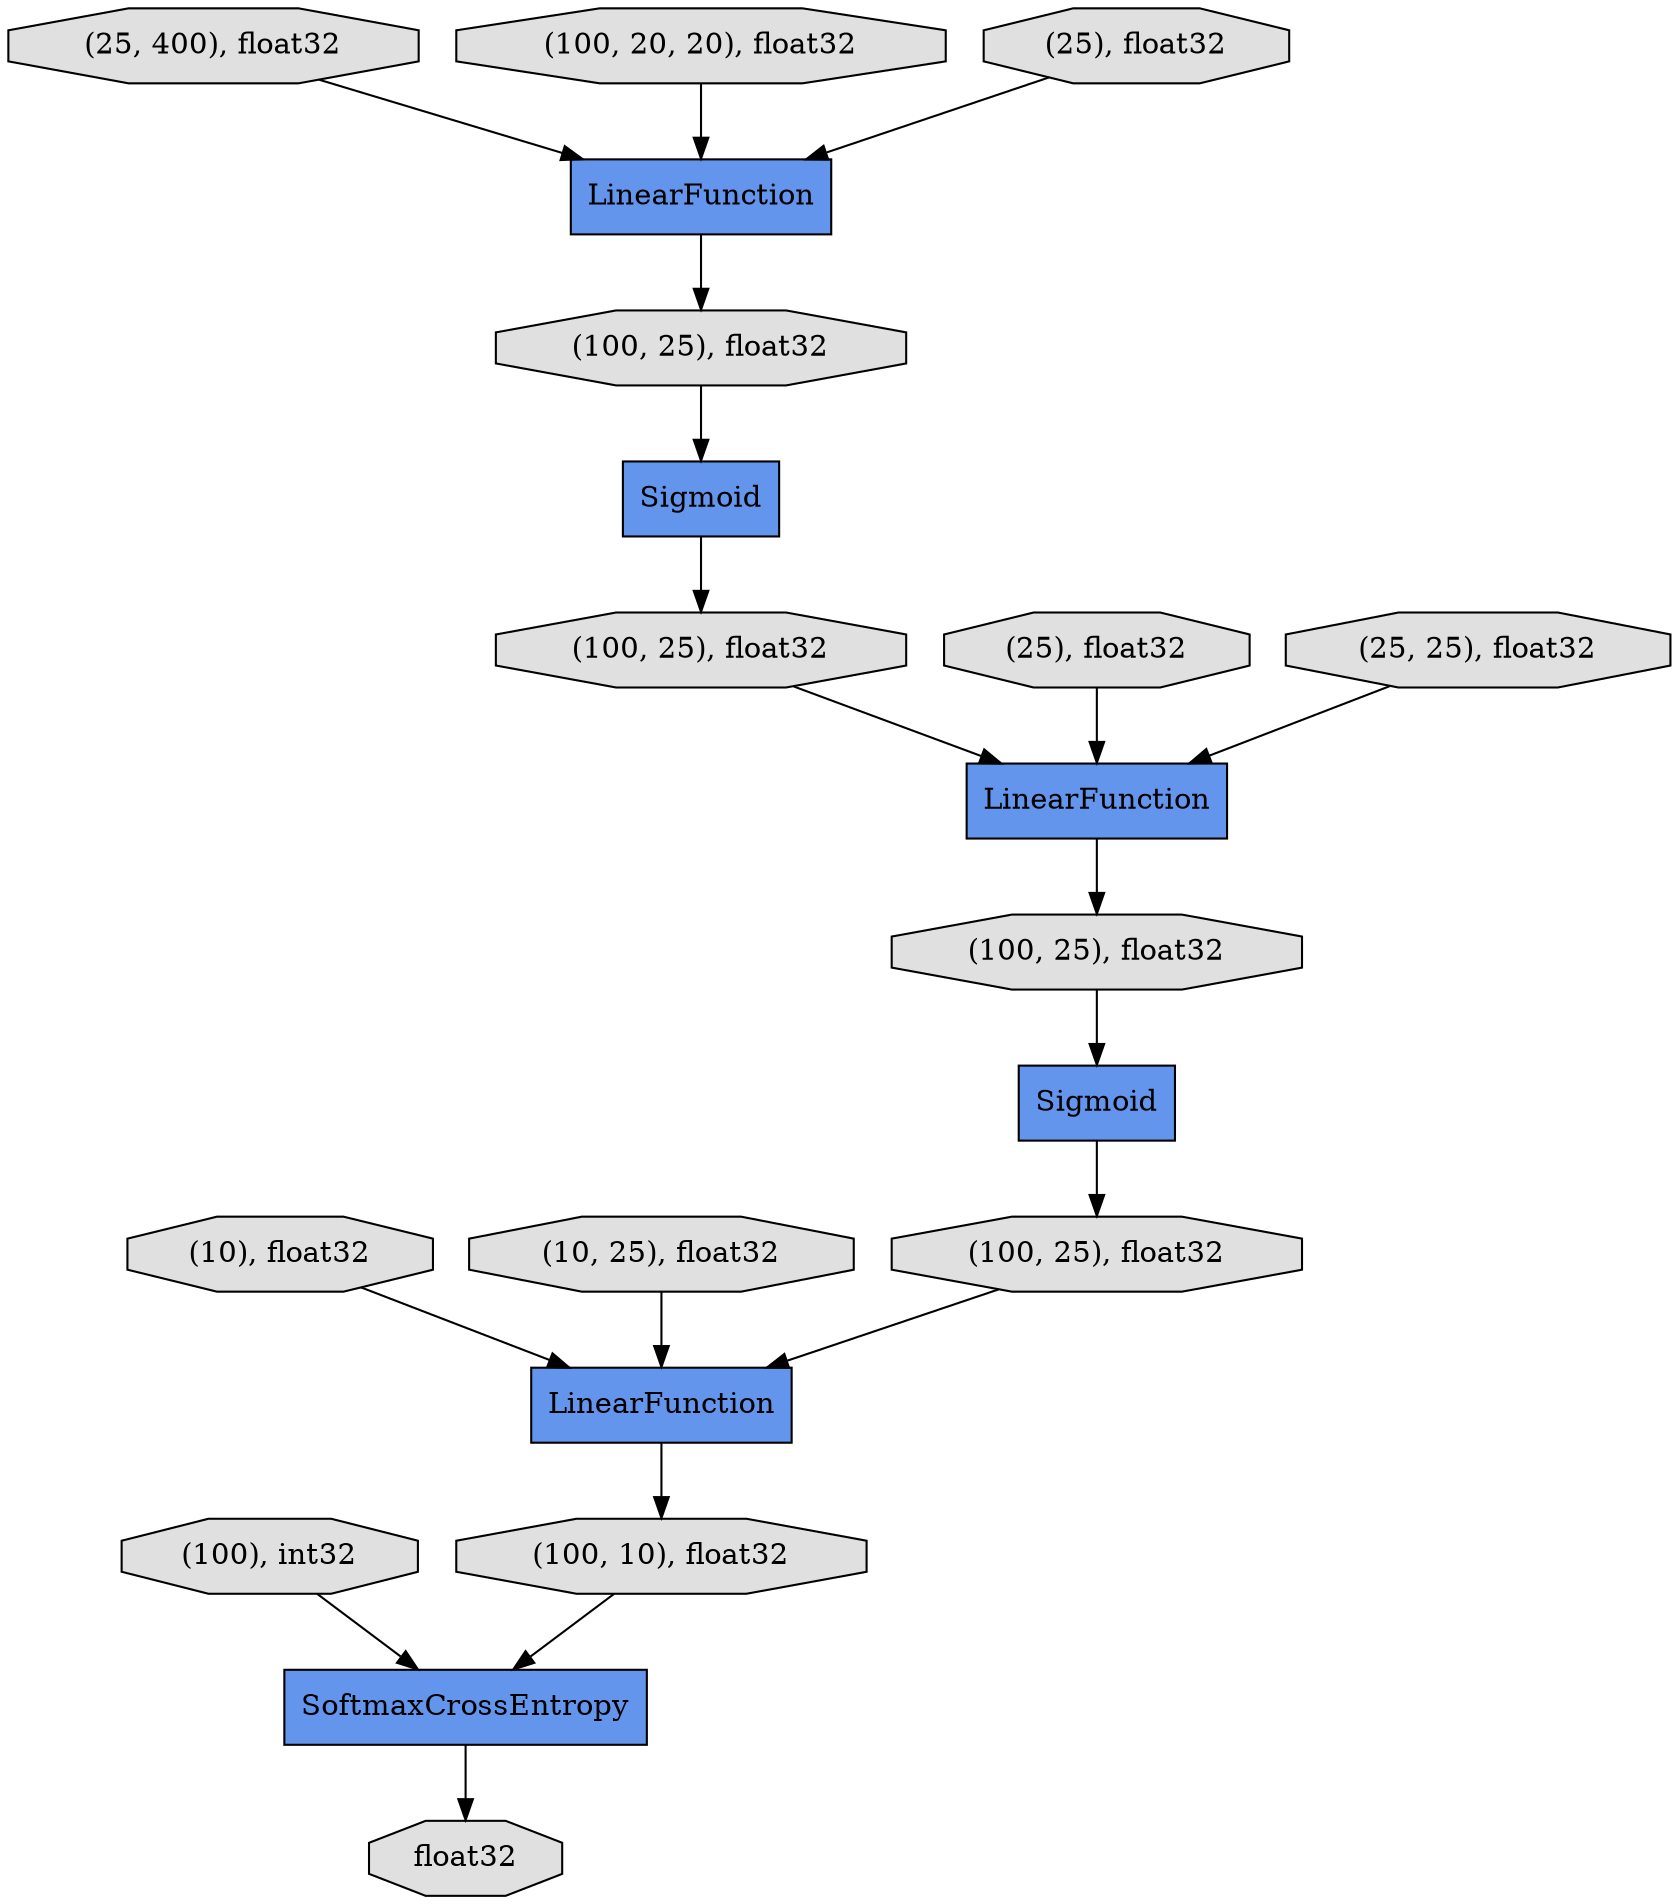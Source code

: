 digraph graphname{rankdir=TB;4586417680 [shape="octagon",style="filled",fillcolor="#E0E0E0",label="(100, 10), float32"];4586417872 [shape="octagon",style="filled",fillcolor="#E0E0E0",label="(100, 25), float32"];4531052624 [shape="octagon",style="filled",fillcolor="#E0E0E0",label="float32"];4586417168 [shape="record",style="filled",fillcolor="#6495ED",label="LinearFunction"];4586417296 [shape="octagon",style="filled",fillcolor="#E0E0E0",label="(100), int32"];4586417552 [shape="octagon",style="filled",fillcolor="#E0E0E0",label="(100, 25), float32"];4586414416 [shape="octagon",style="filled",fillcolor="#E0E0E0",label="(25, 400), float32"];4586417360 [shape="record",style="filled",fillcolor="#6495ED",label="Sigmoid"];4586414800 [shape="octagon",style="filled",fillcolor="#E0E0E0",label="(25), float32"];4586415056 [shape="octagon",style="filled",fillcolor="#E0E0E0",label="(10), float32"];4586417424 [shape="octagon",style="filled",fillcolor="#E0E0E0",label="(100, 25), float32"];4586417488 [shape="record",style="filled",fillcolor="#6495ED",label="Sigmoid"];4586417232 [shape="octagon",style="filled",fillcolor="#E0E0E0",label="(100, 20, 20), float32"];4586414928 [shape="octagon",style="filled",fillcolor="#E0E0E0",label="(10, 25), float32"];4586417808 [shape="octagon",style="filled",fillcolor="#E0E0E0",label="(100, 25), float32"];4586418064 [shape="record",style="filled",fillcolor="#6495ED",label="LinearFunction"];4586414544 [shape="octagon",style="filled",fillcolor="#E0E0E0",label="(25), float32"];4586418128 [shape="record",style="filled",fillcolor="#6495ED",label="SoftmaxCrossEntropy"];4586414672 [shape="octagon",style="filled",fillcolor="#E0E0E0",label="(25, 25), float32"];4586417744 [shape="record",style="filled",fillcolor="#6495ED",label="LinearFunction"];4586417232 -> 4586417168;4586414928 -> 4586418064;4586417168 -> 4586417424;4586417872 -> 4586417360;4586417488 -> 4586417552;4586414544 -> 4586417168;4586417552 -> 4586417744;4586414800 -> 4586417744;4586417744 -> 4586417872;4586418128 -> 4531052624;4586417360 -> 4586417808;4586417296 -> 4586418128;4586414416 -> 4586417168;4586418064 -> 4586417680;4586415056 -> 4586418064;4586417680 -> 4586418128;4586417424 -> 4586417488;4586417808 -> 4586418064;4586414672 -> 4586417744;}